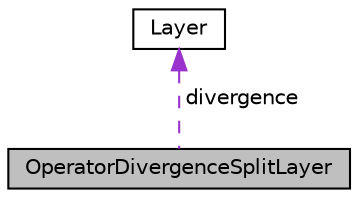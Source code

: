 digraph "OperatorDivergenceSplitLayer"
{
  edge [fontname="Helvetica",fontsize="10",labelfontname="Helvetica",labelfontsize="10"];
  node [fontname="Helvetica",fontsize="10",shape=record];
  Node1 [label="OperatorDivergenceSplitLayer",height=0.2,width=0.4,color="black", fillcolor="grey75", style="filled", fontcolor="black"];
  Node2 -> Node1 [dir="back",color="darkorchid3",fontsize="10",style="dashed",label=" divergence" ,fontname="Helvetica"];
  Node2 [label="Layer",height=0.2,width=0.4,color="black", fillcolor="white", style="filled",URL="$struct_layer.html"];
}
